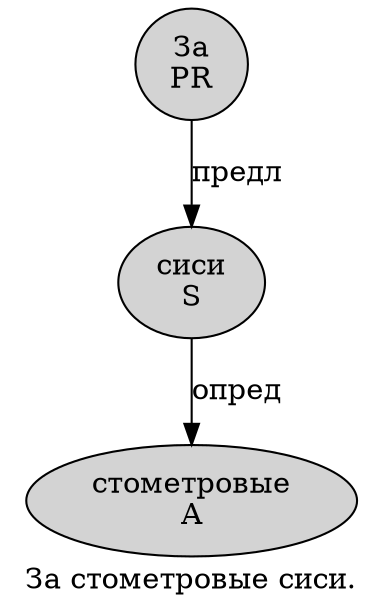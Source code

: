digraph SENTENCE_2589 {
	graph [label="За стометровые сиси."]
	node [style=filled]
		0 [label="За
PR" color="" fillcolor=lightgray penwidth=1 shape=ellipse]
		1 [label="стометровые
A" color="" fillcolor=lightgray penwidth=1 shape=ellipse]
		2 [label="сиси
S" color="" fillcolor=lightgray penwidth=1 shape=ellipse]
			0 -> 2 [label="предл"]
			2 -> 1 [label="опред"]
}